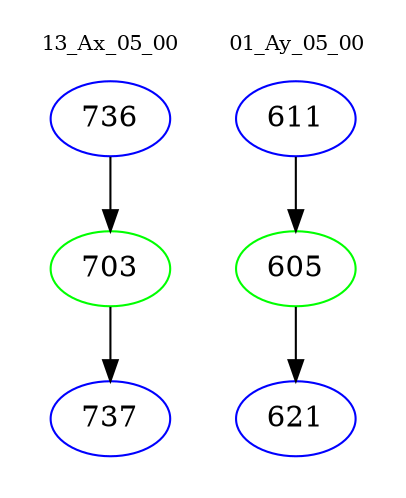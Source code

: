 digraph{
subgraph cluster_0 {
color = white
label = "13_Ax_05_00";
fontsize=10;
T0_736 [label="736", color="blue"]
T0_736 -> T0_703 [color="black"]
T0_703 [label="703", color="green"]
T0_703 -> T0_737 [color="black"]
T0_737 [label="737", color="blue"]
}
subgraph cluster_1 {
color = white
label = "01_Ay_05_00";
fontsize=10;
T1_611 [label="611", color="blue"]
T1_611 -> T1_605 [color="black"]
T1_605 [label="605", color="green"]
T1_605 -> T1_621 [color="black"]
T1_621 [label="621", color="blue"]
}
}
